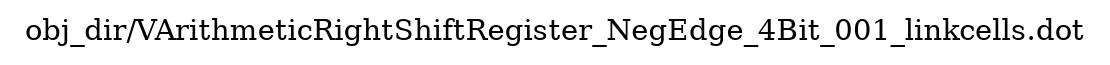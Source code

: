 digraph v3graph {
	graph	[label="obj_dir/VArithmeticRightShiftRegister_NegEdge_4Bit_001_linkcells.dot",
		 labelloc=t, labeljust=l,
		 //size="7.5,10",
		 rankdir=TB];
}
